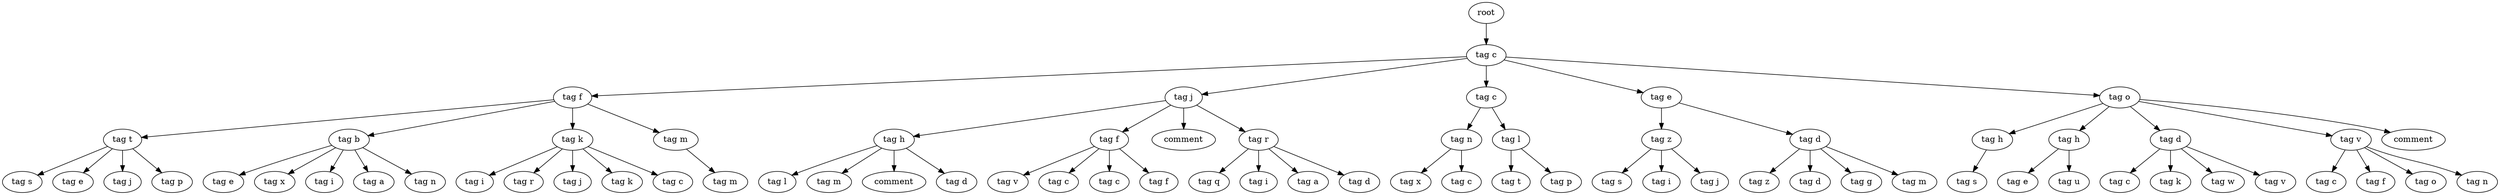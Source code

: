 digraph Tree{
0[label="root"];
0->00
00[label="tag c"];
00->000
000[label="tag f"];
000->0000
0000[label="tag t"];
0000->00000
00000[label="tag s"];
0000->00001
00001[label="tag e"];
0000->00002
00002[label="tag j"];
0000->00003
00003[label="tag p"];
000->0001
0001[label="tag b"];
0001->00010
00010[label="tag e"];
0001->00011
00011[label="tag x"];
0001->00012
00012[label="tag i"];
0001->00013
00013[label="tag a"];
0001->00014
00014[label="tag n"];
000->0002
0002[label="tag k"];
0002->00020
00020[label="tag i"];
0002->00021
00021[label="tag r"];
0002->00022
00022[label="tag j"];
0002->00023
00023[label="tag k"];
0002->00024
00024[label="tag c"];
000->0003
0003[label="tag m"];
0003->00030
00030[label="tag m"];
00->001
001[label="tag j"];
001->0010
0010[label="tag h"];
0010->00100
00100[label="tag l"];
0010->00101
00101[label="tag m"];
0010->00102
00102[label="comment"];
0010->00103
00103[label="tag d"];
001->0011
0011[label="tag f"];
0011->00110
00110[label="tag v"];
0011->00111
00111[label="tag c"];
0011->00112
00112[label="tag c"];
0011->00113
00113[label="tag f"];
001->0012
0012[label="comment"];
001->0013
0013[label="tag r"];
0013->00130
00130[label="tag q"];
0013->00131
00131[label="tag i"];
0013->00132
00132[label="tag a"];
0013->00133
00133[label="tag d"];
00->002
002[label="tag c"];
002->0020
0020[label="tag n"];
0020->00200
00200[label="tag x"];
0020->00201
00201[label="tag c"];
002->0021
0021[label="tag l"];
0021->00210
00210[label="tag t"];
0021->00211
00211[label="tag p"];
00->003
003[label="tag e"];
003->0030
0030[label="tag z"];
0030->00300
00300[label="tag s"];
0030->00301
00301[label="tag i"];
0030->00302
00302[label="tag j"];
003->0031
0031[label="tag d"];
0031->00310
00310[label="tag z"];
0031->00311
00311[label="tag d"];
0031->00312
00312[label="tag g"];
0031->00313
00313[label="tag m"];
00->004
004[label="tag o"];
004->0040
0040[label="tag h"];
0040->00400
00400[label="tag s"];
004->0041
0041[label="tag h"];
0041->00410
00410[label="tag e"];
0041->00411
00411[label="tag u"];
004->0042
0042[label="tag d"];
0042->00420
00420[label="tag c"];
0042->00421
00421[label="tag k"];
0042->00422
00422[label="tag w"];
0042->00423
00423[label="tag v"];
004->0043
0043[label="tag v"];
0043->00430
00430[label="tag c"];
0043->00431
00431[label="tag f"];
0043->00432
00432[label="tag o"];
0043->00433
00433[label="tag n"];
004->0044
0044[label="comment"];
}
